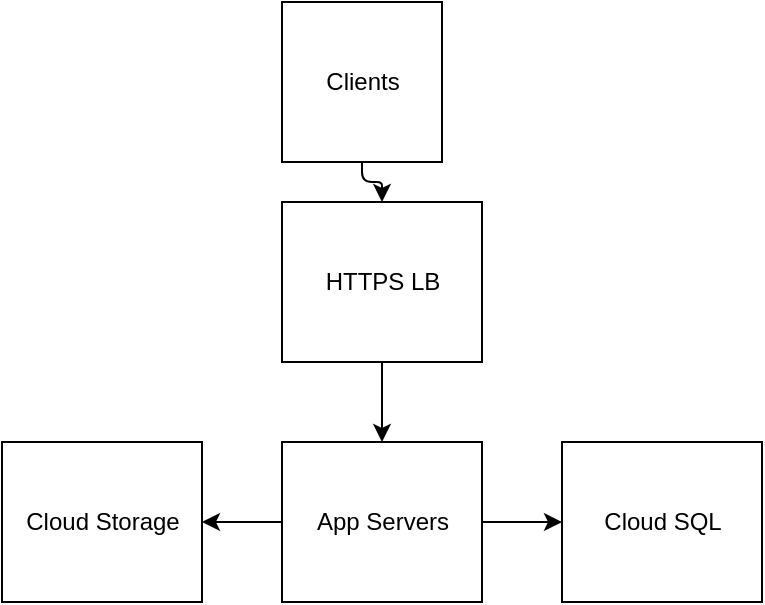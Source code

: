 <?xml version="1.0" encoding="UTF-8"?>
<mxfile
        version="15.0.4"
        type="device"
        jgraphlibs="https://raw.githubusercontent.com/GoogleCloudPlatform/cloud-icons/master/drawio/gcp-icons.xml">
  <diagram id="gcp-basic-arch" name="GCP Basic 3-Tier">
    <mxGraphModel dx="1193" dy="611" grid="1" gridSize="10" guides="1"
                  tooltips="1" connect="1" arrows="1" fold="1" page="1"
                  pageScale="1" pageWidth="827" pageHeight="1169" math="0" shadow="0">
      <root>
        <!-- default root cells -->
        <mxCell id="0"/>
        <mxCell id="1" parent="0"/>

        <!-- Clients -->
        <mxCell id="2" value="Clients"
                style="shape=mxgraph.ost.actors.actor;html=1;"
                vertex="1" parent="1">
          <mxGeometry x="260" y="20" width="80" height="80" as="geometry"/>
        </mxCell>

        <!-- HTTPS Load Balancer -->
        <mxCell id="3" value="HTTPS LB"
                style="shape=HTTPS Load Balancer;html=1;
                       labelPosition=center;
                       verticalLabelPosition=bottom;
                       verticalAlign=top;"
                vertex="1" parent="1">
          <mxGeometry x="260" y="120" width="100" height="80" as="geometry"/>
        </mxCell>

        <!-- App Servers (Compute Engine) -->
        <mxCell id="4" value="App Servers"
                style="shape=Compute Engine;html=1;
                       labelPosition=center;
                       verticalLabelPosition=bottom;
                       verticalAlign=top;"
                vertex="1" parent="1">
          <mxGeometry x="260" y="240" width="100" height="80" as="geometry"/>
        </mxCell>

        <!-- Cloud SQL -->
        <mxCell id="5" value="Cloud SQL"
                style="shape=Cloud SQL;html=1;
                       labelPosition=center;
                       verticalLabelPosition=bottom;
                       verticalAlign=top;"
                vertex="1" parent="1">
          <mxGeometry x="400" y="240" width="100" height="80" as="geometry"/>
        </mxCell>

        <!-- Cloud Storage -->
        <mxCell id="6" value="Cloud Storage"
                style="shape=Cloud Storage;html=1;
                       labelPosition=center;
                       verticalLabelPosition=bottom;
                       verticalAlign=top;"
                vertex="1" parent="1">
          <mxGeometry x="120" y="240" width="100" height="80" as="geometry"/>
        </mxCell>

        <!-- Edges -->
        <mxCell id="7" style="edgeStyle=orthogonalEdgeStyle;
                              rounded=0;orthogonalLoop=1;
                              jettySize=auto;html=1;
                              exitX=0.5;exitY=1;exitPerimeter=1;
                              entryX=0.5;entryY=0;entryPerimeter=1;"
                edge="1" parent="1" source="2" target="3">
          <mxGeometry relative="1" as="geometry"/>
        </mxCell>

        <mxCell id="8" style="edgeStyle=orthogonalEdgeStyle;
                              rounded=0;orthogonalLoop=1;
                              jettySize=auto;html=1;
                              exitX=0.5;exitY=1;exitPerimeter=1;
                              entryX=0.5;entryY=0;entryPerimeter=1;"
                edge="1" parent="1" source="3" target="4">
          <mxGeometry relative="1" as="geometry"/>
        </mxCell>

        <mxCell id="9" style="edgeStyle=orthogonalEdgeStyle;
                              rounded=0;orthogonalLoop=1;
                              jettySize=auto;html=1;
                              exitX=1;exitY=0.5;exitPerimeter=1;
                              entryX=0;entryY=0.5;entryPerimeter=1;"
                edge="1" parent="1" source="4" target="5">
          <mxGeometry relative="1" as="geometry"/>
        </mxCell>

        <mxCell id="10" style="edgeStyle=orthogonalEdgeStyle;
                               rounded=0;orthogonalLoop=1;
                               jettySize=auto;html=1;
                               exitX=0;exitY=0.5;exitPerimeter=1;
                               entryX=1;entryY=0.5;entryPerimeter=1;"
                edge="1" parent="1" source="4" target="6">
          <mxGeometry relative="1" as="geometry"/>
        </mxCell>

      </root>
    </mxGraphModel>
  </diagram>
</mxfile>
